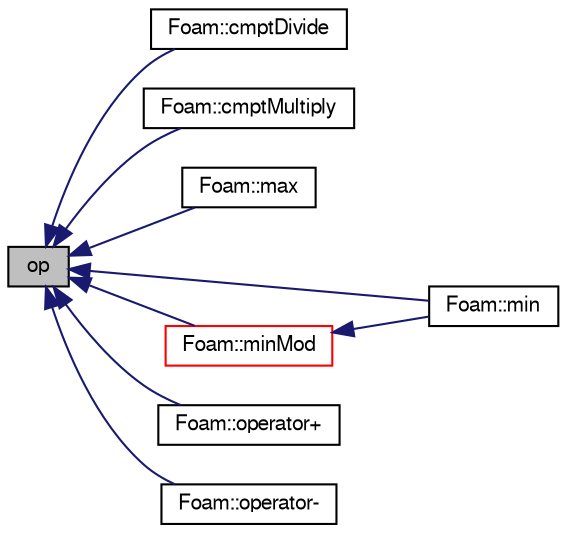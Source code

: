 digraph "op"
{
  bgcolor="transparent";
  edge [fontname="FreeSans",fontsize="10",labelfontname="FreeSans",labelfontsize="10"];
  node [fontname="FreeSans",fontsize="10",shape=record];
  rankdir="LR";
  Node172 [label="op",height=0.2,width=0.4,color="black", fillcolor="grey75", style="filled", fontcolor="black"];
  Node172 -> Node173 [dir="back",color="midnightblue",fontsize="10",style="solid",fontname="FreeSans"];
  Node173 [label="Foam::cmptDivide",height=0.2,width=0.4,color="black",URL="$a21124.html#a0123720e1ac8439aae0cda54c1765151"];
  Node172 -> Node174 [dir="back",color="midnightblue",fontsize="10",style="solid",fontname="FreeSans"];
  Node174 [label="Foam::cmptMultiply",height=0.2,width=0.4,color="black",URL="$a21124.html#ace080a978e755cd6dbeb8b09af22d926"];
  Node172 -> Node175 [dir="back",color="midnightblue",fontsize="10",style="solid",fontname="FreeSans"];
  Node175 [label="Foam::max",height=0.2,width=0.4,color="black",URL="$a21124.html#a68311b03f9db4aad82763209fa55e185"];
  Node172 -> Node176 [dir="back",color="midnightblue",fontsize="10",style="solid",fontname="FreeSans"];
  Node176 [label="Foam::min",height=0.2,width=0.4,color="black",URL="$a21124.html#a7245ec2b71c504c401eb5e6f7d80f122"];
  Node172 -> Node177 [dir="back",color="midnightblue",fontsize="10",style="solid",fontname="FreeSans"];
  Node177 [label="Foam::minMod",height=0.2,width=0.4,color="red",URL="$a21124.html#ada1dff4d8300a8d3159de2427e705c1e"];
  Node177 -> Node176 [dir="back",color="midnightblue",fontsize="10",style="solid",fontname="FreeSans"];
  Node172 -> Node187 [dir="back",color="midnightblue",fontsize="10",style="solid",fontname="FreeSans"];
  Node187 [label="Foam::operator+",height=0.2,width=0.4,color="black",URL="$a21124.html#ad1b6a4dc9c1860be48be7dc6d9a01c16"];
  Node172 -> Node188 [dir="back",color="midnightblue",fontsize="10",style="solid",fontname="FreeSans"];
  Node188 [label="Foam::operator-",height=0.2,width=0.4,color="black",URL="$a21124.html#a6babc0de18da22ffdc93824978c4cdf6"];
}
